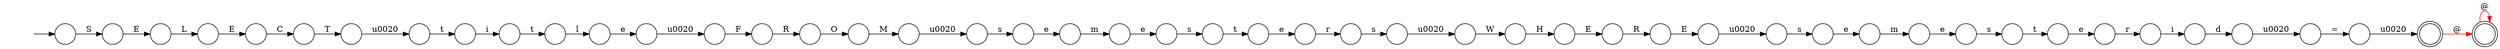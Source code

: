 digraph Automaton {
  rankdir = LR;
  0 [shape=circle,label=""];
  0 -> 39 [label="R"]
  1 [shape=circle,label=""];
  1 -> 7 [label="t"]
  2 [shape=circle,label=""];
  2 -> 14 [label="="]
  3 [shape=circle,label=""];
  3 -> 21 [label="E"]
  4 [shape=circle,label=""];
  4 -> 33 [label="e"]
  5 [shape=circle,label=""];
  5 -> 3 [label="L"]
  6 [shape=circle,label=""];
  6 -> 17 [label="M"]
  7 [shape=circle,label=""];
  7 -> 18 [label="l"]
  8 [shape=circle,label=""];
  8 -> 42 [label="R"]
  9 [shape=circle,label=""];
  9 -> 16 [label="t"]
  10 [shape=circle,label=""];
  10 -> 43 [label="t"]
  11 [shape=circle,label=""];
  11 -> 10 [label="s"]
  12 [shape=circle,label=""];
  12 -> 20 [label="T"]
  13 [shape=doublecircle,label=""];
  13 -> 13 [label="@",color=red]
  14 [shape=circle,label=""];
  14 -> 48 [label="\u0020"]
  15 [shape=circle,label=""];
  15 -> 36 [label="\u0020"]
  16 [shape=circle,label=""];
  16 -> 1 [label="i"]
  17 [shape=circle,label=""];
  17 -> 25 [label="\u0020"]
  18 [shape=circle,label=""];
  18 -> 15 [label="e"]
  19 [shape=circle,label=""];
  19 -> 34 [label="e"]
  20 [shape=circle,label=""];
  20 -> 9 [label="\u0020"]
  21 [shape=circle,label=""];
  21 -> 12 [label="C"]
  22 [shape=circle,label=""];
  initial [shape=plaintext,label=""];
  initial -> 22
  22 -> 23 [label="S"]
  23 [shape=circle,label=""];
  23 -> 5 [label="E"]
  24 [shape=circle,label=""];
  24 -> 28 [label="m"]
  25 [shape=circle,label=""];
  25 -> 4 [label="s"]
  26 [shape=circle,label=""];
  26 -> 40 [label="r"]
  27 [shape=circle,label=""];
  27 -> 46 [label="r"]
  28 [shape=circle,label=""];
  28 -> 11 [label="e"]
  29 [shape=circle,label=""];
  29 -> 35 [label="W"]
  30 [shape=circle,label=""];
  30 -> 32 [label="\u0020"]
  31 [shape=circle,label=""];
  31 -> 2 [label="\u0020"]
  32 [shape=circle,label=""];
  32 -> 47 [label="s"]
  33 [shape=circle,label=""];
  33 -> 19 [label="m"]
  34 [shape=circle,label=""];
  34 -> 44 [label="s"]
  35 [shape=circle,label=""];
  35 -> 37 [label="H"]
  36 [shape=circle,label=""];
  36 -> 0 [label="F"]
  37 [shape=circle,label=""];
  37 -> 8 [label="E"]
  38 [shape=circle,label=""];
  38 -> 31 [label="d"]
  39 [shape=circle,label=""];
  39 -> 6 [label="O"]
  40 [shape=circle,label=""];
  40 -> 41 [label="s"]
  41 [shape=circle,label=""];
  41 -> 29 [label="\u0020"]
  42 [shape=circle,label=""];
  42 -> 30 [label="E"]
  43 [shape=circle,label=""];
  43 -> 27 [label="e"]
  44 [shape=circle,label=""];
  44 -> 45 [label="t"]
  45 [shape=circle,label=""];
  45 -> 26 [label="e"]
  46 [shape=circle,label=""];
  46 -> 38 [label="i"]
  47 [shape=circle,label=""];
  47 -> 24 [label="e"]
  48 [shape=doublecircle,label=""];
  48 -> 13 [label="@",color=red]
}

